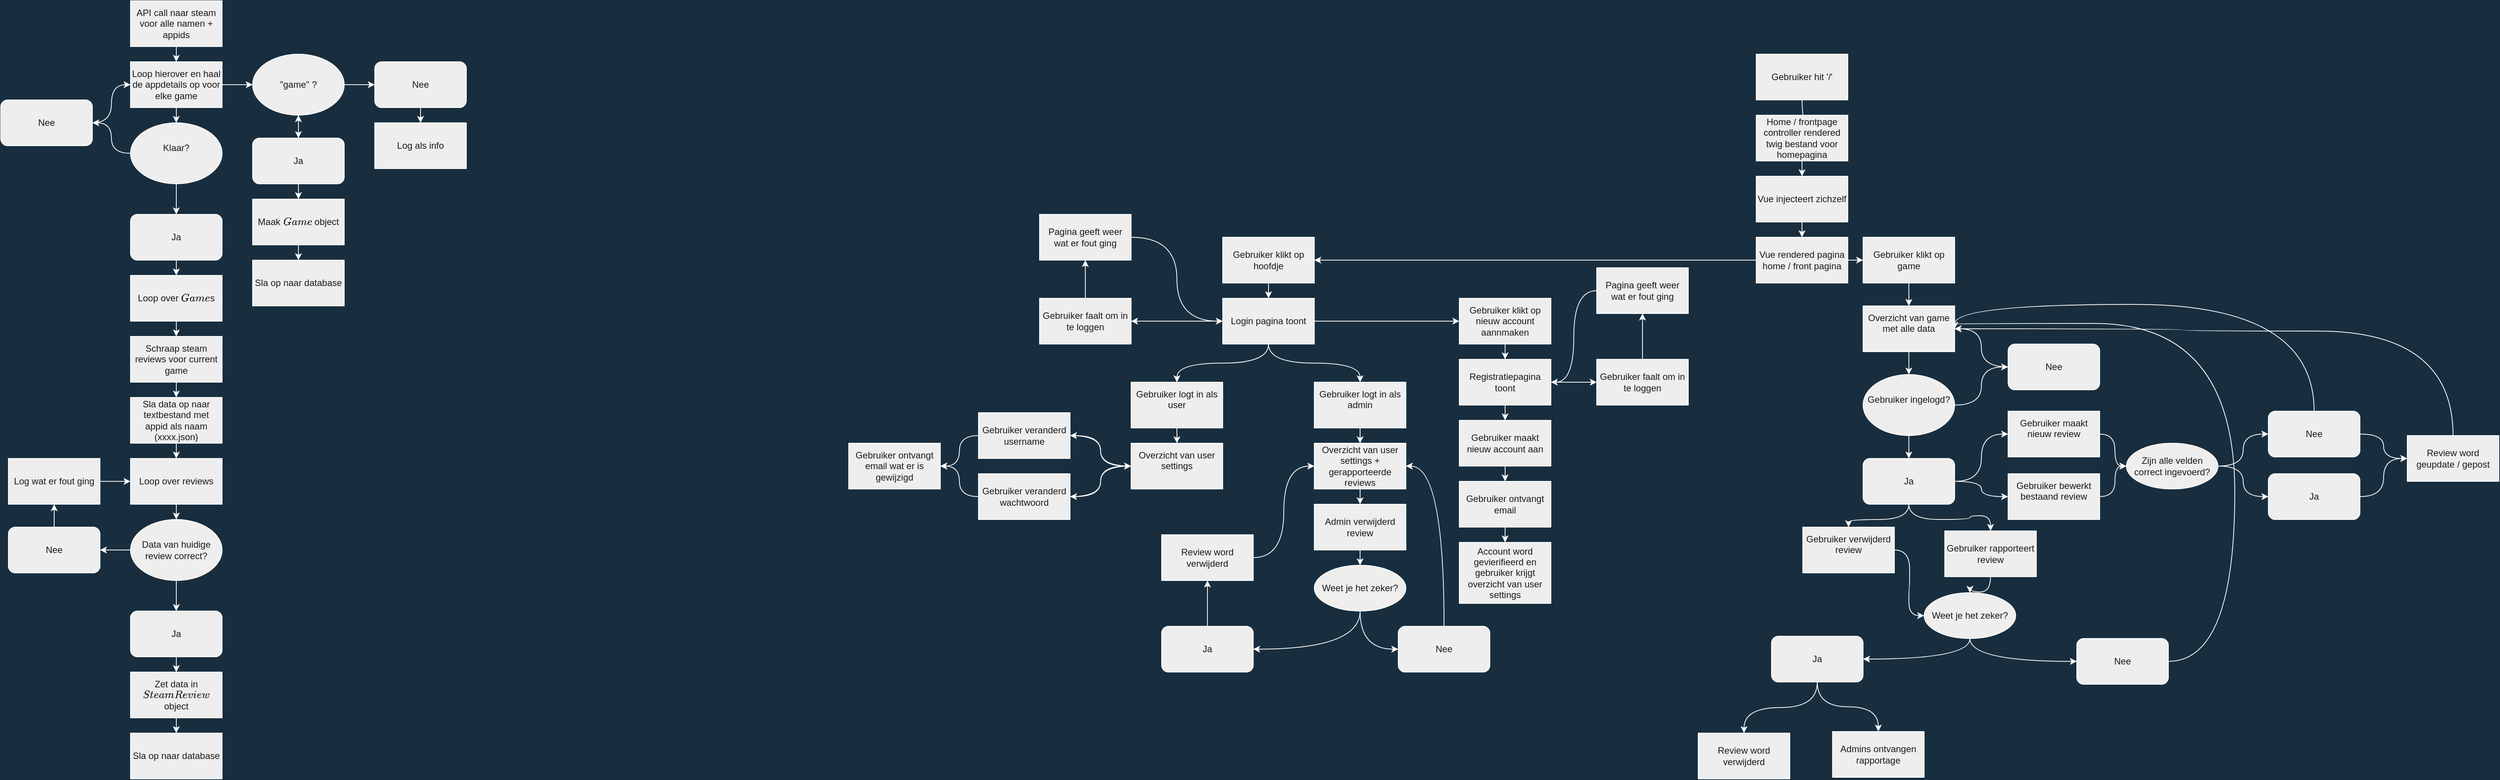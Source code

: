 <mxfile version="20.3.3" type="device"><diagram id="C5RBs43oDa-KdzZeNtuy" name="Page-1"><mxGraphModel dx="1422" dy="792" grid="0" gridSize="10" guides="1" tooltips="1" connect="1" arrows="1" fold="1" page="1" pageScale="1" pageWidth="4681" pageHeight="3300" background="#182E3E" math="0" shadow="0"><root><mxCell id="WIyWlLk6GJQsqaUBKTNV-0"/><mxCell id="WIyWlLk6GJQsqaUBKTNV-1" parent="WIyWlLk6GJQsqaUBKTNV-0"/><mxCell id="2eg6eERZm21hRDoab48E-3" style="edgeStyle=orthogonalEdgeStyle;rounded=0;orthogonalLoop=1;jettySize=auto;html=1;entryX=0.5;entryY=0;entryDx=0;entryDy=0;strokeColor=#FFFFFF;fontColor=#FFFFFF;labelBackgroundColor=#182E3E;curved=1;" parent="WIyWlLk6GJQsqaUBKTNV-1" source="2eg6eERZm21hRDoab48E-1" target="2eg6eERZm21hRDoab48E-2" edge="1"><mxGeometry relative="1" as="geometry"/></mxCell><mxCell id="2eg6eERZm21hRDoab48E-1" value="API call naar steam voor alle namen + appids" style="rounded=0;whiteSpace=wrap;html=1;strokeColor=#FFFFFF;fontColor=#1A1A1A;fillColor=#EEEEEE;" parent="WIyWlLk6GJQsqaUBKTNV-1" vertex="1"><mxGeometry x="400" y="40" width="120" height="60" as="geometry"/></mxCell><mxCell id="2eg6eERZm21hRDoab48E-9" style="edgeStyle=orthogonalEdgeStyle;rounded=0;orthogonalLoop=1;jettySize=auto;html=1;strokeColor=#FFFFFF;fontColor=#FFFFFF;labelBackgroundColor=#182E3E;curved=1;" parent="WIyWlLk6GJQsqaUBKTNV-1" source="2eg6eERZm21hRDoab48E-2" target="2eg6eERZm21hRDoab48E-4" edge="1"><mxGeometry relative="1" as="geometry"/></mxCell><mxCell id="2eg6eERZm21hRDoab48E-24" style="edgeStyle=orthogonalEdgeStyle;rounded=0;orthogonalLoop=1;jettySize=auto;html=1;strokeColor=#FFFFFF;fontColor=#FFFFFF;labelBackgroundColor=#182E3E;curved=1;" parent="WIyWlLk6GJQsqaUBKTNV-1" source="2eg6eERZm21hRDoab48E-2" target="2eg6eERZm21hRDoab48E-19" edge="1"><mxGeometry relative="1" as="geometry"/></mxCell><mxCell id="2eg6eERZm21hRDoab48E-2" value="Loop hierover en haal de appdetails op voor elke game" style="rounded=0;whiteSpace=wrap;html=1;strokeColor=#FFFFFF;fontColor=#1A1A1A;fillColor=#EEEEEE;" parent="WIyWlLk6GJQsqaUBKTNV-1" vertex="1"><mxGeometry x="400" y="120" width="120" height="60" as="geometry"/></mxCell><mxCell id="2eg6eERZm21hRDoab48E-7" style="edgeStyle=orthogonalEdgeStyle;rounded=0;orthogonalLoop=1;jettySize=auto;html=1;entryX=0;entryY=0.5;entryDx=0;entryDy=0;strokeColor=#FFFFFF;fontColor=#FFFFFF;labelBackgroundColor=#182E3E;curved=1;" parent="WIyWlLk6GJQsqaUBKTNV-1" source="2eg6eERZm21hRDoab48E-4" target="2eg6eERZm21hRDoab48E-6" edge="1"><mxGeometry relative="1" as="geometry"/></mxCell><mxCell id="2eg6eERZm21hRDoab48E-18" style="edgeStyle=orthogonalEdgeStyle;rounded=0;orthogonalLoop=1;jettySize=auto;html=1;strokeColor=#FFFFFF;fontColor=#FFFFFF;labelBackgroundColor=#182E3E;curved=1;" parent="WIyWlLk6GJQsqaUBKTNV-1" source="2eg6eERZm21hRDoab48E-4" target="2eg6eERZm21hRDoab48E-5" edge="1"><mxGeometry relative="1" as="geometry"/></mxCell><mxCell id="2eg6eERZm21hRDoab48E-4" value="&quot;game&quot; ?" style="ellipse;whiteSpace=wrap;html=1;strokeColor=#FFFFFF;fontColor=#1A1A1A;fillColor=#EEEEEE;" parent="WIyWlLk6GJQsqaUBKTNV-1" vertex="1"><mxGeometry x="560" y="110" width="120" height="80" as="geometry"/></mxCell><mxCell id="2eg6eERZm21hRDoab48E-15" style="edgeStyle=orthogonalEdgeStyle;rounded=0;orthogonalLoop=1;jettySize=auto;html=1;strokeColor=#FFFFFF;fontColor=#FFFFFF;labelBackgroundColor=#182E3E;curved=1;" parent="WIyWlLk6GJQsqaUBKTNV-1" source="2eg6eERZm21hRDoab48E-5" target="2eg6eERZm21hRDoab48E-13" edge="1"><mxGeometry relative="1" as="geometry"/></mxCell><mxCell id="2eg6eERZm21hRDoab48E-17" value="" style="edgeStyle=orthogonalEdgeStyle;rounded=0;orthogonalLoop=1;jettySize=auto;html=1;strokeColor=#FFFFFF;fontColor=#FFFFFF;labelBackgroundColor=#182E3E;curved=1;" parent="WIyWlLk6GJQsqaUBKTNV-1" source="2eg6eERZm21hRDoab48E-5" target="2eg6eERZm21hRDoab48E-4" edge="1"><mxGeometry relative="1" as="geometry"/></mxCell><mxCell id="2eg6eERZm21hRDoab48E-5" value="Ja" style="rounded=1;whiteSpace=wrap;html=1;strokeColor=#FFFFFF;fontColor=#1A1A1A;fillColor=#EEEEEE;" parent="WIyWlLk6GJQsqaUBKTNV-1" vertex="1"><mxGeometry x="560" y="220" width="120" height="60" as="geometry"/></mxCell><mxCell id="2eg6eERZm21hRDoab48E-66" style="edgeStyle=orthogonalEdgeStyle;rounded=0;orthogonalLoop=1;jettySize=auto;html=1;strokeColor=#FFFFFF;fontColor=#FFFFFF;labelBackgroundColor=#182E3E;curved=1;" parent="WIyWlLk6GJQsqaUBKTNV-1" source="2eg6eERZm21hRDoab48E-6" target="2eg6eERZm21hRDoab48E-65" edge="1"><mxGeometry relative="1" as="geometry"/></mxCell><mxCell id="2eg6eERZm21hRDoab48E-6" value="Nee" style="rounded=1;whiteSpace=wrap;html=1;strokeColor=#FFFFFF;fontColor=#1A1A1A;fillColor=#EEEEEE;" parent="WIyWlLk6GJQsqaUBKTNV-1" vertex="1"><mxGeometry x="720" y="120" width="120" height="60" as="geometry"/></mxCell><mxCell id="2eg6eERZm21hRDoab48E-16" style="edgeStyle=orthogonalEdgeStyle;rounded=0;orthogonalLoop=1;jettySize=auto;html=1;entryX=0.5;entryY=0;entryDx=0;entryDy=0;strokeColor=#FFFFFF;fontColor=#FFFFFF;labelBackgroundColor=#182E3E;curved=1;" parent="WIyWlLk6GJQsqaUBKTNV-1" source="2eg6eERZm21hRDoab48E-13" target="2eg6eERZm21hRDoab48E-14" edge="1"><mxGeometry relative="1" as="geometry"/></mxCell><mxCell id="2eg6eERZm21hRDoab48E-13" value="Maak `Game` object" style="whiteSpace=wrap;html=1;strokeColor=#FFFFFF;fontColor=#1A1A1A;fillColor=#EEEEEE;" parent="WIyWlLk6GJQsqaUBKTNV-1" vertex="1"><mxGeometry x="560" y="300" width="120" height="60" as="geometry"/></mxCell><mxCell id="2eg6eERZm21hRDoab48E-14" value="Sla op naar database" style="whiteSpace=wrap;html=1;strokeColor=#FFFFFF;fontColor=#1A1A1A;fillColor=#EEEEEE;" parent="WIyWlLk6GJQsqaUBKTNV-1" vertex="1"><mxGeometry x="560" y="380" width="120" height="60" as="geometry"/></mxCell><mxCell id="2eg6eERZm21hRDoab48E-22" style="edgeStyle=orthogonalEdgeStyle;rounded=0;orthogonalLoop=1;jettySize=auto;html=1;strokeColor=#FFFFFF;fontColor=#FFFFFF;labelBackgroundColor=#182E3E;curved=1;" parent="WIyWlLk6GJQsqaUBKTNV-1" source="2eg6eERZm21hRDoab48E-19" target="2eg6eERZm21hRDoab48E-21" edge="1"><mxGeometry relative="1" as="geometry"/></mxCell><mxCell id="2eg6eERZm21hRDoab48E-27" style="edgeStyle=orthogonalEdgeStyle;rounded=0;orthogonalLoop=1;jettySize=auto;html=1;strokeColor=#FFFFFF;fontColor=#FFFFFF;labelBackgroundColor=#182E3E;curved=1;" parent="WIyWlLk6GJQsqaUBKTNV-1" source="2eg6eERZm21hRDoab48E-19" target="2eg6eERZm21hRDoab48E-20" edge="1"><mxGeometry relative="1" as="geometry"/></mxCell><mxCell id="2eg6eERZm21hRDoab48E-19" value="&lt;div&gt;Klaar?&lt;/div&gt;&lt;div&gt;&lt;br&gt;&lt;/div&gt;" style="ellipse;whiteSpace=wrap;html=1;strokeColor=#FFFFFF;fontColor=#1A1A1A;fillColor=#EEEEEE;" parent="WIyWlLk6GJQsqaUBKTNV-1" vertex="1"><mxGeometry x="400" y="200" width="120" height="80" as="geometry"/></mxCell><mxCell id="2eg6eERZm21hRDoab48E-30" style="edgeStyle=orthogonalEdgeStyle;rounded=0;orthogonalLoop=1;jettySize=auto;html=1;strokeColor=#FFFFFF;fontColor=#FFFFFF;labelBackgroundColor=#182E3E;curved=1;" parent="WIyWlLk6GJQsqaUBKTNV-1" source="2eg6eERZm21hRDoab48E-20" target="2eg6eERZm21hRDoab48E-29" edge="1"><mxGeometry relative="1" as="geometry"/></mxCell><mxCell id="2eg6eERZm21hRDoab48E-20" value="Ja" style="rounded=1;whiteSpace=wrap;html=1;strokeColor=#FFFFFF;fontColor=#1A1A1A;fillColor=#EEEEEE;" parent="WIyWlLk6GJQsqaUBKTNV-1" vertex="1"><mxGeometry x="400" y="320" width="120" height="60" as="geometry"/></mxCell><mxCell id="2eg6eERZm21hRDoab48E-64" style="edgeStyle=orthogonalEdgeStyle;rounded=0;orthogonalLoop=1;jettySize=auto;html=1;entryX=0;entryY=0.5;entryDx=0;entryDy=0;strokeColor=#FFFFFF;fontColor=#FFFFFF;labelBackgroundColor=#182E3E;curved=1;" parent="WIyWlLk6GJQsqaUBKTNV-1" source="2eg6eERZm21hRDoab48E-21" target="2eg6eERZm21hRDoab48E-2" edge="1"><mxGeometry relative="1" as="geometry"/></mxCell><mxCell id="2eg6eERZm21hRDoab48E-21" value="Nee" style="rounded=1;whiteSpace=wrap;html=1;strokeColor=#FFFFFF;fontColor=#1A1A1A;fillColor=#EEEEEE;" parent="WIyWlLk6GJQsqaUBKTNV-1" vertex="1"><mxGeometry x="230" y="170" width="120" height="60" as="geometry"/></mxCell><mxCell id="2eg6eERZm21hRDoab48E-32" style="edgeStyle=orthogonalEdgeStyle;rounded=0;orthogonalLoop=1;jettySize=auto;html=1;strokeColor=#FFFFFF;fontColor=#FFFFFF;labelBackgroundColor=#182E3E;curved=1;" parent="WIyWlLk6GJQsqaUBKTNV-1" source="2eg6eERZm21hRDoab48E-29" target="2eg6eERZm21hRDoab48E-31" edge="1"><mxGeometry relative="1" as="geometry"/></mxCell><mxCell id="2eg6eERZm21hRDoab48E-29" value="Loop over `Game`s" style="whiteSpace=wrap;html=1;strokeColor=#FFFFFF;fontColor=#1A1A1A;fillColor=#EEEEEE;" parent="WIyWlLk6GJQsqaUBKTNV-1" vertex="1"><mxGeometry x="400" y="400" width="120" height="60" as="geometry"/></mxCell><mxCell id="2eg6eERZm21hRDoab48E-40" style="edgeStyle=orthogonalEdgeStyle;rounded=0;orthogonalLoop=1;jettySize=auto;html=1;strokeColor=#FFFFFF;fontColor=#FFFFFF;labelBackgroundColor=#182E3E;curved=1;" parent="WIyWlLk6GJQsqaUBKTNV-1" source="2eg6eERZm21hRDoab48E-31" edge="1"><mxGeometry relative="1" as="geometry"><mxPoint x="460" y="560" as="targetPoint"/></mxGeometry></mxCell><mxCell id="2eg6eERZm21hRDoab48E-31" value="Schraap steam reviews voor current game" style="rounded=0;whiteSpace=wrap;html=1;strokeColor=#FFFFFF;fontColor=#1A1A1A;fillColor=#EEEEEE;" parent="WIyWlLk6GJQsqaUBKTNV-1" vertex="1"><mxGeometry x="400" y="480" width="120" height="60" as="geometry"/></mxCell><mxCell id="2eg6eERZm21hRDoab48E-38" style="edgeStyle=orthogonalEdgeStyle;rounded=0;orthogonalLoop=1;jettySize=auto;html=1;strokeColor=#FFFFFF;fontColor=#FFFFFF;labelBackgroundColor=#182E3E;curved=1;" parent="WIyWlLk6GJQsqaUBKTNV-1" edge="1"><mxGeometry relative="1" as="geometry"><mxPoint x="460" y="640" as="sourcePoint"/></mxGeometry></mxCell><mxCell id="2eg6eERZm21hRDoab48E-41" style="edgeStyle=orthogonalEdgeStyle;rounded=0;orthogonalLoop=1;jettySize=auto;html=1;strokeColor=#FFFFFF;fontColor=#FFFFFF;labelBackgroundColor=#182E3E;curved=1;" parent="WIyWlLk6GJQsqaUBKTNV-1" edge="1"><mxGeometry relative="1" as="geometry"><mxPoint x="360" y="600" as="targetPoint"/></mxGeometry></mxCell><mxCell id="2eg6eERZm21hRDoab48E-46" style="edgeStyle=orthogonalEdgeStyle;rounded=0;orthogonalLoop=1;jettySize=auto;html=1;strokeColor=#FFFFFF;fontColor=#FFFFFF;labelBackgroundColor=#182E3E;curved=1;" parent="WIyWlLk6GJQsqaUBKTNV-1" source="2eg6eERZm21hRDoab48E-44" target="2eg6eERZm21hRDoab48E-45" edge="1"><mxGeometry relative="1" as="geometry"/></mxCell><mxCell id="2eg6eERZm21hRDoab48E-44" value="Sla data op naar textbestand met appid als naam (xxxx.json)" style="rounded=0;whiteSpace=wrap;html=1;strokeColor=#FFFFFF;fontColor=#1A1A1A;fillColor=#EEEEEE;" parent="WIyWlLk6GJQsqaUBKTNV-1" vertex="1"><mxGeometry x="400" y="560" width="120" height="60" as="geometry"/></mxCell><mxCell id="2eg6eERZm21hRDoab48E-49" style="edgeStyle=orthogonalEdgeStyle;rounded=0;orthogonalLoop=1;jettySize=auto;html=1;strokeColor=#FFFFFF;fontColor=#FFFFFF;labelBackgroundColor=#182E3E;curved=1;" parent="WIyWlLk6GJQsqaUBKTNV-1" source="2eg6eERZm21hRDoab48E-45" target="2eg6eERZm21hRDoab48E-48" edge="1"><mxGeometry relative="1" as="geometry"/></mxCell><mxCell id="2eg6eERZm21hRDoab48E-45" value="Loop over reviews" style="rounded=0;whiteSpace=wrap;html=1;strokeColor=#FFFFFF;fontColor=#1A1A1A;fillColor=#EEEEEE;" parent="WIyWlLk6GJQsqaUBKTNV-1" vertex="1"><mxGeometry x="400" y="640" width="120" height="60" as="geometry"/></mxCell><mxCell id="2eg6eERZm21hRDoab48E-52" style="edgeStyle=orthogonalEdgeStyle;rounded=0;orthogonalLoop=1;jettySize=auto;html=1;entryX=1;entryY=0.5;entryDx=0;entryDy=0;strokeColor=#FFFFFF;fontColor=#FFFFFF;labelBackgroundColor=#182E3E;curved=1;" parent="WIyWlLk6GJQsqaUBKTNV-1" source="2eg6eERZm21hRDoab48E-48" target="2eg6eERZm21hRDoab48E-50" edge="1"><mxGeometry relative="1" as="geometry"/></mxCell><mxCell id="2eg6eERZm21hRDoab48E-57" style="edgeStyle=orthogonalEdgeStyle;rounded=0;orthogonalLoop=1;jettySize=auto;html=1;entryX=0.5;entryY=0;entryDx=0;entryDy=0;strokeColor=#FFFFFF;fontColor=#FFFFFF;labelBackgroundColor=#182E3E;curved=1;" parent="WIyWlLk6GJQsqaUBKTNV-1" source="2eg6eERZm21hRDoab48E-48" target="2eg6eERZm21hRDoab48E-55" edge="1"><mxGeometry relative="1" as="geometry"/></mxCell><mxCell id="2eg6eERZm21hRDoab48E-48" value="Data van huidige review correct?" style="ellipse;whiteSpace=wrap;html=1;strokeColor=#FFFFFF;fontColor=#1A1A1A;fillColor=#EEEEEE;" parent="WIyWlLk6GJQsqaUBKTNV-1" vertex="1"><mxGeometry x="400" y="720" width="120" height="80" as="geometry"/></mxCell><mxCell id="2eg6eERZm21hRDoab48E-53" style="edgeStyle=orthogonalEdgeStyle;rounded=0;orthogonalLoop=1;jettySize=auto;html=1;strokeColor=#FFFFFF;fontColor=#FFFFFF;labelBackgroundColor=#182E3E;curved=1;" parent="WIyWlLk6GJQsqaUBKTNV-1" source="2eg6eERZm21hRDoab48E-50" target="2eg6eERZm21hRDoab48E-51" edge="1"><mxGeometry relative="1" as="geometry"/></mxCell><mxCell id="2eg6eERZm21hRDoab48E-50" value="Nee" style="rounded=1;whiteSpace=wrap;html=1;strokeColor=#FFFFFF;fontColor=#1A1A1A;fillColor=#EEEEEE;" parent="WIyWlLk6GJQsqaUBKTNV-1" vertex="1"><mxGeometry x="240" y="730" width="120" height="60" as="geometry"/></mxCell><mxCell id="2eg6eERZm21hRDoab48E-54" style="edgeStyle=orthogonalEdgeStyle;rounded=0;orthogonalLoop=1;jettySize=auto;html=1;entryX=0;entryY=0.5;entryDx=0;entryDy=0;strokeColor=#FFFFFF;fontColor=#FFFFFF;labelBackgroundColor=#182E3E;curved=1;" parent="WIyWlLk6GJQsqaUBKTNV-1" source="2eg6eERZm21hRDoab48E-51" target="2eg6eERZm21hRDoab48E-45" edge="1"><mxGeometry relative="1" as="geometry"/></mxCell><mxCell id="2eg6eERZm21hRDoab48E-51" value="Log wat er fout ging" style="rounded=0;whiteSpace=wrap;html=1;strokeColor=#FFFFFF;fontColor=#1A1A1A;fillColor=#EEEEEE;" parent="WIyWlLk6GJQsqaUBKTNV-1" vertex="1"><mxGeometry x="240" y="640" width="120" height="60" as="geometry"/></mxCell><mxCell id="2eg6eERZm21hRDoab48E-58" style="edgeStyle=orthogonalEdgeStyle;rounded=0;orthogonalLoop=1;jettySize=auto;html=1;strokeColor=#FFFFFF;fontColor=#FFFFFF;labelBackgroundColor=#182E3E;curved=1;" parent="WIyWlLk6GJQsqaUBKTNV-1" source="2eg6eERZm21hRDoab48E-55" target="2eg6eERZm21hRDoab48E-56" edge="1"><mxGeometry relative="1" as="geometry"/></mxCell><mxCell id="2eg6eERZm21hRDoab48E-55" value="Ja" style="rounded=1;whiteSpace=wrap;html=1;strokeColor=#FFFFFF;fontColor=#1A1A1A;fillColor=#EEEEEE;" parent="WIyWlLk6GJQsqaUBKTNV-1" vertex="1"><mxGeometry x="400" y="840" width="120" height="60" as="geometry"/></mxCell><mxCell id="2eg6eERZm21hRDoab48E-60" style="edgeStyle=orthogonalEdgeStyle;rounded=0;orthogonalLoop=1;jettySize=auto;html=1;strokeColor=#FFFFFF;fontColor=#FFFFFF;labelBackgroundColor=#182E3E;curved=1;" parent="WIyWlLk6GJQsqaUBKTNV-1" source="2eg6eERZm21hRDoab48E-56" target="2eg6eERZm21hRDoab48E-59" edge="1"><mxGeometry relative="1" as="geometry"/></mxCell><mxCell id="2eg6eERZm21hRDoab48E-56" value="Zet data in `SteamReview` object" style="rounded=0;whiteSpace=wrap;html=1;strokeColor=#FFFFFF;fontColor=#1A1A1A;fillColor=#EEEEEE;" parent="WIyWlLk6GJQsqaUBKTNV-1" vertex="1"><mxGeometry x="400" y="920" width="120" height="60" as="geometry"/></mxCell><mxCell id="2eg6eERZm21hRDoab48E-59" value="Sla op naar database" style="whiteSpace=wrap;html=1;strokeColor=#FFFFFF;fontColor=#1A1A1A;fillColor=#EEEEEE;" parent="WIyWlLk6GJQsqaUBKTNV-1" vertex="1"><mxGeometry x="400" y="1000" width="120" height="60" as="geometry"/></mxCell><mxCell id="2eg6eERZm21hRDoab48E-65" value="Log als info" style="whiteSpace=wrap;html=1;strokeColor=#FFFFFF;fontColor=#1A1A1A;fillColor=#EEEEEE;" parent="WIyWlLk6GJQsqaUBKTNV-1" vertex="1"><mxGeometry x="720" y="200" width="120" height="60" as="geometry"/></mxCell><mxCell id="2eg6eERZm21hRDoab48E-72" style="edgeStyle=orthogonalEdgeStyle;rounded=0;orthogonalLoop=1;jettySize=auto;html=1;strokeColor=#FFFFFF;fontColor=#FFFFFF;labelBackgroundColor=#182E3E;curved=1;" parent="WIyWlLk6GJQsqaUBKTNV-1" target="2eg6eERZm21hRDoab48E-68" edge="1"><mxGeometry relative="1" as="geometry"><mxPoint x="2590" y="170" as="sourcePoint"/></mxGeometry></mxCell><mxCell id="2eg6eERZm21hRDoab48E-67" value="Gebruiker hit '/'" style="rounded=0;whiteSpace=wrap;html=1;strokeColor=#FFFFFF;fontColor=#1A1A1A;fillColor=#EEEEEE;" parent="WIyWlLk6GJQsqaUBKTNV-1" vertex="1"><mxGeometry x="2530" y="110" width="120" height="60" as="geometry"/></mxCell><mxCell id="2eg6eERZm21hRDoab48E-73" style="edgeStyle=orthogonalEdgeStyle;rounded=0;orthogonalLoop=1;jettySize=auto;html=1;strokeColor=#FFFFFF;fontColor=#FFFFFF;labelBackgroundColor=#182E3E;curved=1;" parent="WIyWlLk6GJQsqaUBKTNV-1" source="2eg6eERZm21hRDoab48E-68" target="2eg6eERZm21hRDoab48E-70" edge="1"><mxGeometry relative="1" as="geometry"/></mxCell><mxCell id="2eg6eERZm21hRDoab48E-68" value="Home / frontpage controller rendered twig bestand voor homepagina" style="rounded=0;whiteSpace=wrap;html=1;strokeColor=#FFFFFF;fontColor=#1A1A1A;fillColor=#EEEEEE;" parent="WIyWlLk6GJQsqaUBKTNV-1" vertex="1"><mxGeometry x="2530" y="190" width="120" height="60" as="geometry"/></mxCell><mxCell id="2eg6eERZm21hRDoab48E-74" style="edgeStyle=orthogonalEdgeStyle;rounded=0;orthogonalLoop=1;jettySize=auto;html=1;strokeColor=#FFFFFF;fontColor=#FFFFFF;labelBackgroundColor=#182E3E;curved=1;" parent="WIyWlLk6GJQsqaUBKTNV-1" source="2eg6eERZm21hRDoab48E-70" target="2eg6eERZm21hRDoab48E-71" edge="1"><mxGeometry relative="1" as="geometry"/></mxCell><mxCell id="2eg6eERZm21hRDoab48E-70" value="Vue injecteert zichzelf" style="rounded=0;whiteSpace=wrap;html=1;strokeColor=#FFFFFF;fontColor=#1A1A1A;fillColor=#EEEEEE;" parent="WIyWlLk6GJQsqaUBKTNV-1" vertex="1"><mxGeometry x="2530" y="270" width="120" height="60" as="geometry"/></mxCell><mxCell id="2eg6eERZm21hRDoab48E-77" style="edgeStyle=orthogonalEdgeStyle;rounded=0;orthogonalLoop=1;jettySize=auto;html=1;entryX=1;entryY=0.5;entryDx=0;entryDy=0;strokeColor=#FFFFFF;fontColor=#FFFFFF;labelBackgroundColor=#182E3E;curved=1;" parent="WIyWlLk6GJQsqaUBKTNV-1" source="2eg6eERZm21hRDoab48E-71" target="2eg6eERZm21hRDoab48E-76" edge="1"><mxGeometry relative="1" as="geometry"/></mxCell><mxCell id="2eg6eERZm21hRDoab48E-78" style="edgeStyle=orthogonalEdgeStyle;rounded=0;orthogonalLoop=1;jettySize=auto;html=1;strokeColor=#FFFFFF;fontColor=#FFFFFF;labelBackgroundColor=#182E3E;curved=1;" parent="WIyWlLk6GJQsqaUBKTNV-1" source="2eg6eERZm21hRDoab48E-71" target="2eg6eERZm21hRDoab48E-75" edge="1"><mxGeometry relative="1" as="geometry"/></mxCell><mxCell id="2eg6eERZm21hRDoab48E-71" value="Vue rendered pagina home / front pagina" style="whiteSpace=wrap;html=1;strokeColor=#FFFFFF;fontColor=#1A1A1A;fillColor=#EEEEEE;" parent="WIyWlLk6GJQsqaUBKTNV-1" vertex="1"><mxGeometry x="2530" y="350" width="120" height="60" as="geometry"/></mxCell><mxCell id="2eg6eERZm21hRDoab48E-88" style="edgeStyle=orthogonalEdgeStyle;rounded=0;orthogonalLoop=1;jettySize=auto;html=1;strokeColor=#FFFFFF;fontColor=#FFFFFF;labelBackgroundColor=#182E3E;curved=1;" parent="WIyWlLk6GJQsqaUBKTNV-1" source="2eg6eERZm21hRDoab48E-75" target="2eg6eERZm21hRDoab48E-87" edge="1"><mxGeometry relative="1" as="geometry"/></mxCell><mxCell id="2eg6eERZm21hRDoab48E-75" value="Gebruiker klikt op game" style="rounded=0;whiteSpace=wrap;html=1;strokeColor=#FFFFFF;fontColor=#1A1A1A;fillColor=#EEEEEE;" parent="WIyWlLk6GJQsqaUBKTNV-1" vertex="1"><mxGeometry x="2670" y="350" width="120" height="60" as="geometry"/></mxCell><mxCell id="2eg6eERZm21hRDoab48E-153" style="edgeStyle=orthogonalEdgeStyle;rounded=0;orthogonalLoop=1;jettySize=auto;html=1;strokeColor=#FFFFFF;fontColor=#FFFFFF;labelBackgroundColor=#182E3E;curved=1;" parent="WIyWlLk6GJQsqaUBKTNV-1" source="2eg6eERZm21hRDoab48E-76" target="2eg6eERZm21hRDoab48E-152" edge="1"><mxGeometry relative="1" as="geometry"/></mxCell><mxCell id="2eg6eERZm21hRDoab48E-76" value="Gebruiker klikt op hoofdje " style="whiteSpace=wrap;html=1;strokeColor=#FFFFFF;fontColor=#1A1A1A;fillColor=#EEEEEE;" parent="WIyWlLk6GJQsqaUBKTNV-1" vertex="1"><mxGeometry x="1831" y="350" width="120" height="60" as="geometry"/></mxCell><mxCell id="2eg6eERZm21hRDoab48E-86" style="edgeStyle=orthogonalEdgeStyle;rounded=0;orthogonalLoop=1;jettySize=auto;html=1;strokeColor=#FFFFFF;fontColor=#FFFFFF;labelBackgroundColor=#182E3E;curved=1;" parent="WIyWlLk6GJQsqaUBKTNV-1" source="2eg6eERZm21hRDoab48E-79" target="2eg6eERZm21hRDoab48E-84" edge="1"><mxGeometry relative="1" as="geometry"/></mxCell><mxCell id="2eg6eERZm21hRDoab48E-79" value="&lt;div&gt;Gebruiker logt in als admin&lt;/div&gt;&lt;div&gt;&lt;br&gt;&lt;/div&gt;" style="whiteSpace=wrap;html=1;strokeColor=#FFFFFF;fontColor=#1A1A1A;fillColor=#EEEEEE;" parent="WIyWlLk6GJQsqaUBKTNV-1" vertex="1"><mxGeometry x="1951" y="540" width="120" height="60" as="geometry"/></mxCell><mxCell id="2eg6eERZm21hRDoab48E-85" style="edgeStyle=orthogonalEdgeStyle;rounded=0;orthogonalLoop=1;jettySize=auto;html=1;strokeColor=#FFFFFF;fontColor=#FFFFFF;labelBackgroundColor=#182E3E;curved=1;" parent="WIyWlLk6GJQsqaUBKTNV-1" source="2eg6eERZm21hRDoab48E-80" target="2eg6eERZm21hRDoab48E-83" edge="1"><mxGeometry relative="1" as="geometry"/></mxCell><mxCell id="2eg6eERZm21hRDoab48E-80" value="&lt;div&gt;Gebruiker logt in als user&lt;/div&gt;&lt;div&gt;&lt;br&gt;&lt;/div&gt;" style="whiteSpace=wrap;html=1;strokeColor=#FFFFFF;fontColor=#1A1A1A;fillColor=#EEEEEE;" parent="WIyWlLk6GJQsqaUBKTNV-1" vertex="1"><mxGeometry x="1711" y="540" width="120" height="60" as="geometry"/></mxCell><mxCell id="2eg6eERZm21hRDoab48E-164" style="edgeStyle=orthogonalEdgeStyle;rounded=0;orthogonalLoop=1;jettySize=auto;html=1;entryX=1;entryY=0.5;entryDx=0;entryDy=0;strokeColor=#FFFFFF;fontColor=#FFFFFF;labelBackgroundColor=#182E3E;curved=1;" parent="WIyWlLk6GJQsqaUBKTNV-1" source="2eg6eERZm21hRDoab48E-83" target="2eg6eERZm21hRDoab48E-162" edge="1"><mxGeometry relative="1" as="geometry"/></mxCell><mxCell id="2eg6eERZm21hRDoab48E-165" style="edgeStyle=orthogonalEdgeStyle;rounded=0;orthogonalLoop=1;jettySize=auto;html=1;entryX=1;entryY=0.5;entryDx=0;entryDy=0;strokeColor=#FFFFFF;fontColor=#FFFFFF;labelBackgroundColor=#182E3E;curved=1;" parent="WIyWlLk6GJQsqaUBKTNV-1" source="2eg6eERZm21hRDoab48E-83" target="2eg6eERZm21hRDoab48E-163" edge="1"><mxGeometry relative="1" as="geometry"/></mxCell><mxCell id="2eg6eERZm21hRDoab48E-83" value="&lt;div&gt;Overzicht van user settings&lt;/div&gt;&lt;div&gt;&lt;br&gt;&lt;/div&gt;" style="rounded=0;whiteSpace=wrap;html=1;strokeColor=#FFFFFF;fontColor=#1A1A1A;fillColor=#EEEEEE;" parent="WIyWlLk6GJQsqaUBKTNV-1" vertex="1"><mxGeometry x="1711" y="620" width="120" height="60" as="geometry"/></mxCell><mxCell id="2eg6eERZm21hRDoab48E-135" style="edgeStyle=orthogonalEdgeStyle;rounded=0;orthogonalLoop=1;jettySize=auto;html=1;strokeColor=#FFFFFF;fontColor=#FFFFFF;labelBackgroundColor=#182E3E;curved=1;" parent="WIyWlLk6GJQsqaUBKTNV-1" source="2eg6eERZm21hRDoab48E-84" target="2eg6eERZm21hRDoab48E-134" edge="1"><mxGeometry relative="1" as="geometry"/></mxCell><mxCell id="2eg6eERZm21hRDoab48E-84" value="Overzicht van user settings + gerapporteerde reviews" style="whiteSpace=wrap;html=1;strokeColor=#FFFFFF;fontColor=#1A1A1A;fillColor=#EEEEEE;" parent="WIyWlLk6GJQsqaUBKTNV-1" vertex="1"><mxGeometry x="1951" y="620" width="120" height="60" as="geometry"/></mxCell><mxCell id="2eg6eERZm21hRDoab48E-92" style="edgeStyle=orthogonalEdgeStyle;rounded=0;orthogonalLoop=1;jettySize=auto;html=1;entryX=0.5;entryY=0;entryDx=0;entryDy=0;strokeColor=#FFFFFF;fontColor=#FFFFFF;labelBackgroundColor=#182E3E;curved=1;" parent="WIyWlLk6GJQsqaUBKTNV-1" source="2eg6eERZm21hRDoab48E-87" target="2eg6eERZm21hRDoab48E-91" edge="1"><mxGeometry relative="1" as="geometry"/></mxCell><mxCell id="2eg6eERZm21hRDoab48E-87" value="&lt;div&gt;Overzicht van game met alle data&lt;/div&gt;&lt;div&gt;&lt;br&gt;&lt;/div&gt;" style="whiteSpace=wrap;html=1;strokeColor=#FFFFFF;fontColor=#1A1A1A;fillColor=#EEEEEE;" parent="WIyWlLk6GJQsqaUBKTNV-1" vertex="1"><mxGeometry x="2670" y="440" width="120" height="60" as="geometry"/></mxCell><mxCell id="2eg6eERZm21hRDoab48E-96" style="edgeStyle=orthogonalEdgeStyle;rounded=0;orthogonalLoop=1;jettySize=auto;html=1;entryX=0;entryY=0.5;entryDx=0;entryDy=0;strokeColor=#FFFFFF;fontColor=#FFFFFF;labelBackgroundColor=#182E3E;curved=1;" parent="WIyWlLk6GJQsqaUBKTNV-1" source="2eg6eERZm21hRDoab48E-91" target="2eg6eERZm21hRDoab48E-93" edge="1"><mxGeometry relative="1" as="geometry"/></mxCell><mxCell id="2eg6eERZm21hRDoab48E-99" style="edgeStyle=orthogonalEdgeStyle;rounded=0;orthogonalLoop=1;jettySize=auto;html=1;strokeColor=#FFFFFF;fontColor=#FFFFFF;labelBackgroundColor=#182E3E;curved=1;" parent="WIyWlLk6GJQsqaUBKTNV-1" source="2eg6eERZm21hRDoab48E-91" target="2eg6eERZm21hRDoab48E-98" edge="1"><mxGeometry relative="1" as="geometry"/></mxCell><mxCell id="2eg6eERZm21hRDoab48E-91" value="&lt;div&gt;Gebruiker ingelogd?&lt;/div&gt;&lt;div&gt;&lt;br&gt;&lt;/div&gt;" style="ellipse;whiteSpace=wrap;html=1;strokeColor=#FFFFFF;fontColor=#1A1A1A;fillColor=#EEEEEE;" parent="WIyWlLk6GJQsqaUBKTNV-1" vertex="1"><mxGeometry x="2670" y="530" width="120" height="80" as="geometry"/></mxCell><mxCell id="2eg6eERZm21hRDoab48E-97" style="edgeStyle=orthogonalEdgeStyle;rounded=0;orthogonalLoop=1;jettySize=auto;html=1;entryX=1;entryY=0.5;entryDx=0;entryDy=0;strokeColor=#FFFFFF;fontColor=#FFFFFF;labelBackgroundColor=#182E3E;curved=1;" parent="WIyWlLk6GJQsqaUBKTNV-1" source="2eg6eERZm21hRDoab48E-93" target="2eg6eERZm21hRDoab48E-87" edge="1"><mxGeometry relative="1" as="geometry"/></mxCell><mxCell id="2eg6eERZm21hRDoab48E-93" value="Nee" style="rounded=1;whiteSpace=wrap;html=1;strokeColor=#FFFFFF;fontColor=#1A1A1A;fillColor=#EEEEEE;" parent="WIyWlLk6GJQsqaUBKTNV-1" vertex="1"><mxGeometry x="2860" y="490" width="120" height="60" as="geometry"/></mxCell><mxCell id="7S3laN02QbdNhAC-82k8-1" style="edgeStyle=orthogonalEdgeStyle;rounded=0;orthogonalLoop=1;jettySize=auto;html=1;entryX=0.5;entryY=0;entryDx=0;entryDy=0;labelBackgroundColor=#182E3E;strokeColor=#FFFFFF;fontColor=#FFFFFF;curved=1;" edge="1" parent="WIyWlLk6GJQsqaUBKTNV-1" source="2eg6eERZm21hRDoab48E-98" target="2eg6eERZm21hRDoab48E-102"><mxGeometry relative="1" as="geometry"/></mxCell><mxCell id="7S3laN02QbdNhAC-82k8-2" style="edgeStyle=orthogonalEdgeStyle;rounded=0;orthogonalLoop=1;jettySize=auto;html=1;entryX=0.5;entryY=0;entryDx=0;entryDy=0;labelBackgroundColor=#182E3E;strokeColor=#FFFFFF;fontColor=#FFFFFF;curved=1;" edge="1" parent="WIyWlLk6GJQsqaUBKTNV-1" source="2eg6eERZm21hRDoab48E-98" target="2eg6eERZm21hRDoab48E-129"><mxGeometry relative="1" as="geometry"/></mxCell><mxCell id="7S3laN02QbdNhAC-82k8-6" style="edgeStyle=orthogonalEdgeStyle;curved=1;rounded=0;orthogonalLoop=1;jettySize=auto;html=1;entryX=0;entryY=0.5;entryDx=0;entryDy=0;strokeColor=#FFFFFF;fontColor=#FFFFFF;" edge="1" parent="WIyWlLk6GJQsqaUBKTNV-1" source="2eg6eERZm21hRDoab48E-98" target="2eg6eERZm21hRDoab48E-100"><mxGeometry relative="1" as="geometry"/></mxCell><mxCell id="7S3laN02QbdNhAC-82k8-7" style="edgeStyle=orthogonalEdgeStyle;curved=1;rounded=0;orthogonalLoop=1;jettySize=auto;html=1;entryX=0;entryY=0.5;entryDx=0;entryDy=0;strokeColor=#FFFFFF;fontColor=#FFFFFF;" edge="1" parent="WIyWlLk6GJQsqaUBKTNV-1" source="2eg6eERZm21hRDoab48E-98" target="2eg6eERZm21hRDoab48E-101"><mxGeometry relative="1" as="geometry"/></mxCell><mxCell id="2eg6eERZm21hRDoab48E-98" value="Ja" style="rounded=1;whiteSpace=wrap;html=1;strokeColor=#FFFFFF;fontColor=#1A1A1A;fillColor=#EEEEEE;" parent="WIyWlLk6GJQsqaUBKTNV-1" vertex="1"><mxGeometry x="2670" y="640" width="120" height="60" as="geometry"/></mxCell><mxCell id="7S3laN02QbdNhAC-82k8-13" style="edgeStyle=orthogonalEdgeStyle;curved=1;rounded=0;orthogonalLoop=1;jettySize=auto;html=1;entryX=0;entryY=0.5;entryDx=0;entryDy=0;strokeColor=#FFFFFF;fontColor=#FFFFFF;" edge="1" parent="WIyWlLk6GJQsqaUBKTNV-1" source="2eg6eERZm21hRDoab48E-100" target="7S3laN02QbdNhAC-82k8-9"><mxGeometry relative="1" as="geometry"/></mxCell><mxCell id="2eg6eERZm21hRDoab48E-100" value="&lt;div&gt;Gebruiker bewerkt bestaand review&lt;/div&gt;&lt;div&gt;&lt;br&gt;&lt;/div&gt;" style="whiteSpace=wrap;html=1;strokeColor=#FFFFFF;fontColor=#1A1A1A;fillColor=#EEEEEE;" parent="WIyWlLk6GJQsqaUBKTNV-1" vertex="1"><mxGeometry x="2860" y="660" width="120" height="60" as="geometry"/></mxCell><mxCell id="7S3laN02QbdNhAC-82k8-14" style="edgeStyle=orthogonalEdgeStyle;curved=1;rounded=0;orthogonalLoop=1;jettySize=auto;html=1;entryX=0;entryY=0.5;entryDx=0;entryDy=0;strokeColor=#FFFFFF;fontColor=#FFFFFF;" edge="1" parent="WIyWlLk6GJQsqaUBKTNV-1" source="2eg6eERZm21hRDoab48E-101" target="7S3laN02QbdNhAC-82k8-9"><mxGeometry relative="1" as="geometry"/></mxCell><mxCell id="2eg6eERZm21hRDoab48E-101" value="&lt;div&gt;Gebruiker maakt nieuw review&lt;/div&gt;&lt;div&gt;&lt;br&gt;&lt;/div&gt;" style="whiteSpace=wrap;html=1;strokeColor=#FFFFFF;fontColor=#1A1A1A;fillColor=#EEEEEE;" parent="WIyWlLk6GJQsqaUBKTNV-1" vertex="1"><mxGeometry x="2860" y="578" width="120" height="60" as="geometry"/></mxCell><mxCell id="7S3laN02QbdNhAC-82k8-3" style="edgeStyle=orthogonalEdgeStyle;rounded=0;orthogonalLoop=1;jettySize=auto;html=1;entryX=0;entryY=0.5;entryDx=0;entryDy=0;labelBackgroundColor=#182E3E;strokeColor=#FFFFFF;fontColor=#FFFFFF;curved=1;" edge="1" parent="WIyWlLk6GJQsqaUBKTNV-1" source="2eg6eERZm21hRDoab48E-102" target="Qp-3os36UMoNgkmNj_aM-43"><mxGeometry relative="1" as="geometry"/></mxCell><mxCell id="2eg6eERZm21hRDoab48E-102" value="&lt;div&gt;Gebruiker verwijderd review&lt;/div&gt;&lt;div&gt;&lt;br&gt;&lt;/div&gt;" style="whiteSpace=wrap;html=1;strokeColor=#FFFFFF;fontColor=#1A1A1A;fillColor=#EEEEEE;" parent="WIyWlLk6GJQsqaUBKTNV-1" vertex="1"><mxGeometry x="2591" y="730" width="120" height="60" as="geometry"/></mxCell><mxCell id="7S3laN02QbdNhAC-82k8-5" style="edgeStyle=orthogonalEdgeStyle;curved=1;rounded=0;orthogonalLoop=1;jettySize=auto;html=1;entryX=0.5;entryY=0;entryDx=0;entryDy=0;strokeColor=#FFFFFF;fontColor=#FFFFFF;" edge="1" parent="WIyWlLk6GJQsqaUBKTNV-1" source="2eg6eERZm21hRDoab48E-129" target="Qp-3os36UMoNgkmNj_aM-43"><mxGeometry relative="1" as="geometry"/></mxCell><mxCell id="2eg6eERZm21hRDoab48E-129" value="&lt;div&gt;Gebruiker rapporteert review&lt;/div&gt;" style="whiteSpace=wrap;html=1;strokeColor=#FFFFFF;fontColor=#1A1A1A;fillColor=#EEEEEE;" parent="WIyWlLk6GJQsqaUBKTNV-1" vertex="1"><mxGeometry x="2777" y="735" width="120" height="60" as="geometry"/></mxCell><mxCell id="2eg6eERZm21hRDoab48E-130" value="Admins ontvangen rapportage" style="whiteSpace=wrap;html=1;strokeColor=#FFFFFF;fontColor=#1A1A1A;fillColor=#EEEEEE;" parent="WIyWlLk6GJQsqaUBKTNV-1" vertex="1"><mxGeometry x="2630" y="998" width="120" height="60" as="geometry"/></mxCell><mxCell id="2eg6eERZm21hRDoab48E-139" style="edgeStyle=orthogonalEdgeStyle;rounded=0;orthogonalLoop=1;jettySize=auto;html=1;strokeColor=#FFFFFF;fontColor=#FFFFFF;labelBackgroundColor=#182E3E;curved=1;" parent="WIyWlLk6GJQsqaUBKTNV-1" source="2eg6eERZm21hRDoab48E-134" target="2eg6eERZm21hRDoab48E-138" edge="1"><mxGeometry relative="1" as="geometry"/></mxCell><mxCell id="2eg6eERZm21hRDoab48E-134" value="Admin verwijderd review" style="whiteSpace=wrap;html=1;strokeColor=#FFFFFF;fontColor=#1A1A1A;fillColor=#EEEEEE;" parent="WIyWlLk6GJQsqaUBKTNV-1" vertex="1"><mxGeometry x="1951" y="700" width="120" height="60" as="geometry"/></mxCell><mxCell id="2eg6eERZm21hRDoab48E-146" style="edgeStyle=orthogonalEdgeStyle;rounded=0;orthogonalLoop=1;jettySize=auto;html=1;strokeColor=#FFFFFF;fontColor=#FFFFFF;labelBackgroundColor=#182E3E;curved=1;" parent="WIyWlLk6GJQsqaUBKTNV-1" source="2eg6eERZm21hRDoab48E-137" target="2eg6eERZm21hRDoab48E-145" edge="1"><mxGeometry relative="1" as="geometry"/></mxCell><mxCell id="2eg6eERZm21hRDoab48E-137" value="Ja" style="rounded=1;whiteSpace=wrap;html=1;strokeColor=#FFFFFF;fontColor=#1A1A1A;fillColor=#EEEEEE;" parent="WIyWlLk6GJQsqaUBKTNV-1" vertex="1"><mxGeometry x="1751" y="860" width="120" height="60" as="geometry"/></mxCell><mxCell id="2eg6eERZm21hRDoab48E-143" style="edgeStyle=orthogonalEdgeStyle;rounded=0;orthogonalLoop=1;jettySize=auto;html=1;entryX=0;entryY=0.5;entryDx=0;entryDy=0;strokeColor=#FFFFFF;fontColor=#FFFFFF;labelBackgroundColor=#182E3E;curved=1;" parent="WIyWlLk6GJQsqaUBKTNV-1" source="2eg6eERZm21hRDoab48E-138" target="2eg6eERZm21hRDoab48E-141" edge="1"><mxGeometry relative="1" as="geometry"/></mxCell><mxCell id="Qp-3os36UMoNgkmNj_aM-42" style="edgeStyle=orthogonalEdgeStyle;curved=1;rounded=0;orthogonalLoop=1;jettySize=auto;html=1;entryX=1;entryY=0.5;entryDx=0;entryDy=0;strokeColor=#FFFFFF;fontColor=#FFFFFF;exitX=0.5;exitY=1;exitDx=0;exitDy=0;labelBackgroundColor=#182E3E;" parent="WIyWlLk6GJQsqaUBKTNV-1" source="2eg6eERZm21hRDoab48E-138" target="2eg6eERZm21hRDoab48E-137" edge="1"><mxGeometry relative="1" as="geometry"/></mxCell><mxCell id="2eg6eERZm21hRDoab48E-138" value="&lt;div&gt;Weet je het zeker?&lt;/div&gt;" style="ellipse;whiteSpace=wrap;html=1;strokeColor=#FFFFFF;fontColor=#1A1A1A;fillColor=#EEEEEE;" parent="WIyWlLk6GJQsqaUBKTNV-1" vertex="1"><mxGeometry x="1951" y="780" width="120" height="60" as="geometry"/></mxCell><mxCell id="2eg6eERZm21hRDoab48E-142" style="edgeStyle=orthogonalEdgeStyle;rounded=0;orthogonalLoop=1;jettySize=auto;html=1;entryX=1;entryY=0.5;entryDx=0;entryDy=0;strokeColor=#FFFFFF;fontColor=#FFFFFF;labelBackgroundColor=#182E3E;curved=1;" parent="WIyWlLk6GJQsqaUBKTNV-1" source="2eg6eERZm21hRDoab48E-141" target="2eg6eERZm21hRDoab48E-84" edge="1"><mxGeometry relative="1" as="geometry"/></mxCell><mxCell id="2eg6eERZm21hRDoab48E-141" value="Nee" style="rounded=1;whiteSpace=wrap;html=1;strokeColor=#FFFFFF;fontColor=#1A1A1A;fillColor=#EEEEEE;" parent="WIyWlLk6GJQsqaUBKTNV-1" vertex="1"><mxGeometry x="2061" y="860" width="120" height="60" as="geometry"/></mxCell><mxCell id="2eg6eERZm21hRDoab48E-148" style="edgeStyle=orthogonalEdgeStyle;rounded=0;orthogonalLoop=1;jettySize=auto;html=1;entryX=0;entryY=0.5;entryDx=0;entryDy=0;strokeColor=#FFFFFF;fontColor=#FFFFFF;labelBackgroundColor=#182E3E;curved=1;" parent="WIyWlLk6GJQsqaUBKTNV-1" source="2eg6eERZm21hRDoab48E-145" target="2eg6eERZm21hRDoab48E-84" edge="1"><mxGeometry relative="1" as="geometry"/></mxCell><mxCell id="2eg6eERZm21hRDoab48E-145" value="Review word verwijderd" style="rounded=0;whiteSpace=wrap;html=1;strokeColor=#FFFFFF;fontColor=#1A1A1A;fillColor=#EEEEEE;" parent="WIyWlLk6GJQsqaUBKTNV-1" vertex="1"><mxGeometry x="1751" y="740" width="120" height="60" as="geometry"/></mxCell><mxCell id="2eg6eERZm21hRDoab48E-160" style="edgeStyle=orthogonalEdgeStyle;rounded=0;orthogonalLoop=1;jettySize=auto;html=1;strokeColor=#FFFFFF;fontColor=#FFFFFF;labelBackgroundColor=#182E3E;curved=1;" parent="WIyWlLk6GJQsqaUBKTNV-1" source="2eg6eERZm21hRDoab48E-149" target="2eg6eERZm21hRDoab48E-157" edge="1"><mxGeometry relative="1" as="geometry"/></mxCell><mxCell id="2eg6eERZm21hRDoab48E-149" value="&lt;div&gt;Gebruiker faalt om in te loggen&lt;/div&gt;" style="whiteSpace=wrap;html=1;strokeColor=#FFFFFF;fontColor=#1A1A1A;fillColor=#EEEEEE;" parent="WIyWlLk6GJQsqaUBKTNV-1" vertex="1"><mxGeometry x="1591" y="430" width="120" height="60" as="geometry"/></mxCell><mxCell id="2eg6eERZm21hRDoab48E-154" style="edgeStyle=orthogonalEdgeStyle;rounded=0;orthogonalLoop=1;jettySize=auto;html=1;entryX=0.5;entryY=0;entryDx=0;entryDy=0;strokeColor=#FFFFFF;fontColor=#FFFFFF;labelBackgroundColor=#182E3E;curved=1;" parent="WIyWlLk6GJQsqaUBKTNV-1" source="2eg6eERZm21hRDoab48E-152" target="2eg6eERZm21hRDoab48E-80" edge="1"><mxGeometry relative="1" as="geometry"/></mxCell><mxCell id="2eg6eERZm21hRDoab48E-155" style="edgeStyle=orthogonalEdgeStyle;rounded=0;orthogonalLoop=1;jettySize=auto;html=1;entryX=0.5;entryY=0;entryDx=0;entryDy=0;strokeColor=#FFFFFF;fontColor=#FFFFFF;labelBackgroundColor=#182E3E;curved=1;" parent="WIyWlLk6GJQsqaUBKTNV-1" source="2eg6eERZm21hRDoab48E-152" target="2eg6eERZm21hRDoab48E-79" edge="1"><mxGeometry relative="1" as="geometry"/></mxCell><mxCell id="2eg6eERZm21hRDoab48E-156" style="edgeStyle=orthogonalEdgeStyle;rounded=0;orthogonalLoop=1;jettySize=auto;html=1;strokeColor=#FFFFFF;fontColor=#FFFFFF;labelBackgroundColor=#182E3E;curved=1;" parent="WIyWlLk6GJQsqaUBKTNV-1" source="2eg6eERZm21hRDoab48E-152" target="2eg6eERZm21hRDoab48E-149" edge="1"><mxGeometry relative="1" as="geometry"/></mxCell><mxCell id="Qp-3os36UMoNgkmNj_aM-20" style="edgeStyle=orthogonalEdgeStyle;rounded=0;orthogonalLoop=1;jettySize=auto;html=1;strokeColor=#FFFFFF;fontColor=#FFFFFF;labelBackgroundColor=#182E3E;curved=1;" parent="WIyWlLk6GJQsqaUBKTNV-1" source="2eg6eERZm21hRDoab48E-152" target="Qp-3os36UMoNgkmNj_aM-0" edge="1"><mxGeometry relative="1" as="geometry"/></mxCell><mxCell id="2eg6eERZm21hRDoab48E-152" value="&lt;div&gt;Login pagina toont&lt;/div&gt;" style="whiteSpace=wrap;html=1;strokeColor=#FFFFFF;fontColor=#1A1A1A;fillColor=#EEEEEE;" parent="WIyWlLk6GJQsqaUBKTNV-1" vertex="1"><mxGeometry x="1831" y="430" width="120" height="60" as="geometry"/></mxCell><mxCell id="2eg6eERZm21hRDoab48E-159" style="edgeStyle=orthogonalEdgeStyle;rounded=0;orthogonalLoop=1;jettySize=auto;html=1;entryX=0;entryY=0.5;entryDx=0;entryDy=0;strokeColor=#FFFFFF;fontColor=#FFFFFF;labelBackgroundColor=#182E3E;curved=1;" parent="WIyWlLk6GJQsqaUBKTNV-1" source="2eg6eERZm21hRDoab48E-157" target="2eg6eERZm21hRDoab48E-152" edge="1"><mxGeometry relative="1" as="geometry"/></mxCell><mxCell id="2eg6eERZm21hRDoab48E-157" value="Pagina geeft weer wat er fout ging" style="whiteSpace=wrap;html=1;strokeColor=#FFFFFF;fontColor=#1A1A1A;fillColor=#EEEEEE;" parent="WIyWlLk6GJQsqaUBKTNV-1" vertex="1"><mxGeometry x="1591" y="320" width="120" height="60" as="geometry"/></mxCell><mxCell id="Qp-3os36UMoNgkmNj_aM-34" style="edgeStyle=orthogonalEdgeStyle;rounded=0;orthogonalLoop=1;jettySize=auto;html=1;entryX=0;entryY=0.5;entryDx=0;entryDy=0;strokeColor=#FFFFFF;fontColor=#FFFFFF;labelBackgroundColor=#182E3E;curved=1;" parent="WIyWlLk6GJQsqaUBKTNV-1" source="2eg6eERZm21hRDoab48E-162" target="2eg6eERZm21hRDoab48E-83" edge="1"><mxGeometry relative="1" as="geometry"/></mxCell><mxCell id="Qp-3os36UMoNgkmNj_aM-38" style="edgeStyle=orthogonalEdgeStyle;rounded=0;orthogonalLoop=1;jettySize=auto;html=1;entryX=1;entryY=0.5;entryDx=0;entryDy=0;strokeColor=#FFFFFF;fontColor=#FFFFFF;labelBackgroundColor=#182E3E;curved=1;" parent="WIyWlLk6GJQsqaUBKTNV-1" source="2eg6eERZm21hRDoab48E-162" target="Qp-3os36UMoNgkmNj_aM-36" edge="1"><mxGeometry relative="1" as="geometry"/></mxCell><mxCell id="2eg6eERZm21hRDoab48E-162" value="&lt;div&gt;Gebruiker veranderd username&lt;/div&gt;" style="whiteSpace=wrap;html=1;strokeColor=#FFFFFF;fontColor=#1A1A1A;fillColor=#EEEEEE;" parent="WIyWlLk6GJQsqaUBKTNV-1" vertex="1"><mxGeometry x="1511" y="580" width="120" height="60" as="geometry"/></mxCell><mxCell id="Qp-3os36UMoNgkmNj_aM-35" style="edgeStyle=orthogonalEdgeStyle;rounded=0;orthogonalLoop=1;jettySize=auto;html=1;strokeColor=#FFFFFF;fontColor=#FFFFFF;labelBackgroundColor=#182E3E;curved=1;" parent="WIyWlLk6GJQsqaUBKTNV-1" source="2eg6eERZm21hRDoab48E-163" target="2eg6eERZm21hRDoab48E-83" edge="1"><mxGeometry relative="1" as="geometry"/></mxCell><mxCell id="Qp-3os36UMoNgkmNj_aM-37" style="edgeStyle=orthogonalEdgeStyle;rounded=0;orthogonalLoop=1;jettySize=auto;html=1;entryX=1;entryY=0.5;entryDx=0;entryDy=0;strokeColor=#FFFFFF;fontColor=#FFFFFF;labelBackgroundColor=#182E3E;curved=1;" parent="WIyWlLk6GJQsqaUBKTNV-1" source="2eg6eERZm21hRDoab48E-163" target="Qp-3os36UMoNgkmNj_aM-36" edge="1"><mxGeometry relative="1" as="geometry"/></mxCell><mxCell id="2eg6eERZm21hRDoab48E-163" value="&lt;div&gt;Gebruiker veranderd wachtwoord&lt;/div&gt;" style="whiteSpace=wrap;html=1;strokeColor=#FFFFFF;fontColor=#1A1A1A;fillColor=#EEEEEE;" parent="WIyWlLk6GJQsqaUBKTNV-1" vertex="1"><mxGeometry x="1511" y="660" width="120" height="60" as="geometry"/></mxCell><mxCell id="Qp-3os36UMoNgkmNj_aM-59" style="edgeStyle=orthogonalEdgeStyle;curved=1;rounded=0;orthogonalLoop=1;jettySize=auto;html=1;exitX=0.5;exitY=1;exitDx=0;exitDy=0;entryX=0.5;entryY=0;entryDx=0;entryDy=0;strokeColor=#FFFFFF;fontColor=#FFFFFF;labelBackgroundColor=#182E3E;" parent="WIyWlLk6GJQsqaUBKTNV-1" source="Qp-3os36UMoNgkmNj_aM-0" target="Qp-3os36UMoNgkmNj_aM-21" edge="1"><mxGeometry relative="1" as="geometry"/></mxCell><mxCell id="Qp-3os36UMoNgkmNj_aM-0" value="Gebruiker klikt op nieuw account aannmaken" style="whiteSpace=wrap;html=1;fillColor=#EEEEEE;strokeColor=#FFFFFF;fontColor=#1A1A1A;" parent="WIyWlLk6GJQsqaUBKTNV-1" vertex="1"><mxGeometry x="2141" y="430" width="120" height="60" as="geometry"/></mxCell><mxCell id="Qp-3os36UMoNgkmNj_aM-25" style="edgeStyle=orthogonalEdgeStyle;rounded=0;orthogonalLoop=1;jettySize=auto;html=1;entryX=0;entryY=0.5;entryDx=0;entryDy=0;strokeColor=#FFFFFF;fontColor=#FFFFFF;labelBackgroundColor=#182E3E;curved=1;" parent="WIyWlLk6GJQsqaUBKTNV-1" source="Qp-3os36UMoNgkmNj_aM-21" target="Qp-3os36UMoNgkmNj_aM-23" edge="1"><mxGeometry relative="1" as="geometry"/></mxCell><mxCell id="Qp-3os36UMoNgkmNj_aM-30" style="edgeStyle=orthogonalEdgeStyle;rounded=0;orthogonalLoop=1;jettySize=auto;html=1;strokeColor=#FFFFFF;fontColor=#FFFFFF;labelBackgroundColor=#182E3E;curved=1;" parent="WIyWlLk6GJQsqaUBKTNV-1" source="Qp-3os36UMoNgkmNj_aM-21" target="Qp-3os36UMoNgkmNj_aM-28" edge="1"><mxGeometry relative="1" as="geometry"/></mxCell><mxCell id="Qp-3os36UMoNgkmNj_aM-21" value="Registratiepagina toont" style="whiteSpace=wrap;html=1;strokeColor=#FFFFFF;fontColor=#1A1A1A;fillColor=#EEEEEE;" parent="WIyWlLk6GJQsqaUBKTNV-1" vertex="1"><mxGeometry x="2141" y="510" width="120" height="60" as="geometry"/></mxCell><mxCell id="Qp-3os36UMoNgkmNj_aM-22" style="edgeStyle=orthogonalEdgeStyle;rounded=0;orthogonalLoop=1;jettySize=auto;html=1;strokeColor=#FFFFFF;fontColor=#FFFFFF;labelBackgroundColor=#182E3E;curved=1;" parent="WIyWlLk6GJQsqaUBKTNV-1" source="Qp-3os36UMoNgkmNj_aM-23" target="Qp-3os36UMoNgkmNj_aM-24" edge="1"><mxGeometry relative="1" as="geometry"/></mxCell><mxCell id="Qp-3os36UMoNgkmNj_aM-23" value="&lt;div&gt;Gebruiker faalt om in te loggen&lt;/div&gt;" style="whiteSpace=wrap;html=1;strokeColor=#FFFFFF;fontColor=#1A1A1A;fillColor=#EEEEEE;" parent="WIyWlLk6GJQsqaUBKTNV-1" vertex="1"><mxGeometry x="2321" y="510" width="120" height="60" as="geometry"/></mxCell><mxCell id="Qp-3os36UMoNgkmNj_aM-27" style="edgeStyle=orthogonalEdgeStyle;rounded=0;orthogonalLoop=1;jettySize=auto;html=1;entryX=1;entryY=0.5;entryDx=0;entryDy=0;strokeColor=#FFFFFF;fontColor=#FFFFFF;labelBackgroundColor=#182E3E;curved=1;" parent="WIyWlLk6GJQsqaUBKTNV-1" source="Qp-3os36UMoNgkmNj_aM-24" target="Qp-3os36UMoNgkmNj_aM-21" edge="1"><mxGeometry relative="1" as="geometry"/></mxCell><mxCell id="Qp-3os36UMoNgkmNj_aM-24" value="Pagina geeft weer wat er fout ging" style="whiteSpace=wrap;html=1;strokeColor=#FFFFFF;fontColor=#1A1A1A;fillColor=#EEEEEE;" parent="WIyWlLk6GJQsqaUBKTNV-1" vertex="1"><mxGeometry x="2321" y="390" width="120" height="60" as="geometry"/></mxCell><mxCell id="Qp-3os36UMoNgkmNj_aM-31" style="edgeStyle=orthogonalEdgeStyle;rounded=0;orthogonalLoop=1;jettySize=auto;html=1;strokeColor=#FFFFFF;fontColor=#FFFFFF;labelBackgroundColor=#182E3E;curved=1;" parent="WIyWlLk6GJQsqaUBKTNV-1" source="Qp-3os36UMoNgkmNj_aM-28" target="Qp-3os36UMoNgkmNj_aM-29" edge="1"><mxGeometry relative="1" as="geometry"/></mxCell><mxCell id="Qp-3os36UMoNgkmNj_aM-28" value="Gebruiker maakt nieuw account aan" style="whiteSpace=wrap;html=1;strokeColor=#FFFFFF;fontColor=#1A1A1A;fillColor=#EEEEEE;" parent="WIyWlLk6GJQsqaUBKTNV-1" vertex="1"><mxGeometry x="2141" y="590" width="120" height="60" as="geometry"/></mxCell><mxCell id="Qp-3os36UMoNgkmNj_aM-33" style="edgeStyle=orthogonalEdgeStyle;rounded=0;orthogonalLoop=1;jettySize=auto;html=1;strokeColor=#FFFFFF;fontColor=#FFFFFF;labelBackgroundColor=#182E3E;curved=1;" parent="WIyWlLk6GJQsqaUBKTNV-1" source="Qp-3os36UMoNgkmNj_aM-29" target="Qp-3os36UMoNgkmNj_aM-32" edge="1"><mxGeometry relative="1" as="geometry"/></mxCell><mxCell id="Qp-3os36UMoNgkmNj_aM-29" value="Gebruiker ontvangt email" style="whiteSpace=wrap;html=1;strokeColor=#FFFFFF;fontColor=#1A1A1A;fillColor=#EEEEEE;" parent="WIyWlLk6GJQsqaUBKTNV-1" vertex="1"><mxGeometry x="2141" y="670" width="120" height="60" as="geometry"/></mxCell><mxCell id="Qp-3os36UMoNgkmNj_aM-32" value="Account word gevierifieerd en gebruiker krijgt overzicht van user settings" style="whiteSpace=wrap;html=1;strokeColor=#FFFFFF;fontColor=#1A1A1A;fillColor=#EEEEEE;" parent="WIyWlLk6GJQsqaUBKTNV-1" vertex="1"><mxGeometry x="2141" y="750" width="120" height="80" as="geometry"/></mxCell><mxCell id="Qp-3os36UMoNgkmNj_aM-36" value="Gebruiker ontvangt email wat er is gewijzigd" style="whiteSpace=wrap;html=1;strokeColor=#FFFFFF;fontColor=#1A1A1A;fillColor=#EEEEEE;" parent="WIyWlLk6GJQsqaUBKTNV-1" vertex="1"><mxGeometry x="1341" y="620" width="120" height="60" as="geometry"/></mxCell><mxCell id="Qp-3os36UMoNgkmNj_aM-52" style="edgeStyle=orthogonalEdgeStyle;curved=1;rounded=0;orthogonalLoop=1;jettySize=auto;html=1;entryX=1;entryY=0.5;entryDx=0;entryDy=0;strokeColor=#FFFFFF;fontColor=#FFFFFF;exitX=0.5;exitY=1;exitDx=0;exitDy=0;labelBackgroundColor=#182E3E;" parent="WIyWlLk6GJQsqaUBKTNV-1" source="Qp-3os36UMoNgkmNj_aM-43" target="Qp-3os36UMoNgkmNj_aM-44" edge="1"><mxGeometry relative="1" as="geometry"/></mxCell><mxCell id="Qp-3os36UMoNgkmNj_aM-53" style="edgeStyle=orthogonalEdgeStyle;curved=1;rounded=0;orthogonalLoop=1;jettySize=auto;html=1;strokeColor=#FFFFFF;fontColor=#FFFFFF;exitX=0.5;exitY=1;exitDx=0;exitDy=0;labelBackgroundColor=#182E3E;" parent="WIyWlLk6GJQsqaUBKTNV-1" source="Qp-3os36UMoNgkmNj_aM-43" target="Qp-3os36UMoNgkmNj_aM-45" edge="1"><mxGeometry relative="1" as="geometry"/></mxCell><mxCell id="Qp-3os36UMoNgkmNj_aM-43" value="&lt;div&gt;Weet je het zeker?&lt;/div&gt;" style="ellipse;whiteSpace=wrap;html=1;strokeColor=#FFFFFF;fontColor=#1A1A1A;fillColor=#EEEEEE;" parent="WIyWlLk6GJQsqaUBKTNV-1" vertex="1"><mxGeometry x="2750" y="816" width="120" height="60" as="geometry"/></mxCell><mxCell id="Qp-3os36UMoNgkmNj_aM-54" style="edgeStyle=orthogonalEdgeStyle;curved=1;rounded=0;orthogonalLoop=1;jettySize=auto;html=1;strokeColor=#FFFFFF;fontColor=#FFFFFF;labelBackgroundColor=#182E3E;" parent="WIyWlLk6GJQsqaUBKTNV-1" source="Qp-3os36UMoNgkmNj_aM-44" target="Qp-3os36UMoNgkmNj_aM-48" edge="1"><mxGeometry relative="1" as="geometry"/></mxCell><mxCell id="Qp-3os36UMoNgkmNj_aM-57" style="edgeStyle=orthogonalEdgeStyle;curved=1;rounded=0;orthogonalLoop=1;jettySize=auto;html=1;entryX=0.5;entryY=0;entryDx=0;entryDy=0;strokeColor=#FFFFFF;fontColor=#FFFFFF;exitX=0.5;exitY=1;exitDx=0;exitDy=0;labelBackgroundColor=#182E3E;" parent="WIyWlLk6GJQsqaUBKTNV-1" source="Qp-3os36UMoNgkmNj_aM-44" target="2eg6eERZm21hRDoab48E-130" edge="1"><mxGeometry relative="1" as="geometry"/></mxCell><mxCell id="Qp-3os36UMoNgkmNj_aM-44" value="Ja" style="rounded=1;whiteSpace=wrap;html=1;strokeColor=#FFFFFF;fontColor=#1A1A1A;fillColor=#EEEEEE;" parent="WIyWlLk6GJQsqaUBKTNV-1" vertex="1"><mxGeometry x="2550" y="873" width="120" height="60" as="geometry"/></mxCell><mxCell id="Qp-3os36UMoNgkmNj_aM-58" style="edgeStyle=orthogonalEdgeStyle;curved=1;rounded=0;orthogonalLoop=1;jettySize=auto;html=1;entryX=1;entryY=0.5;entryDx=0;entryDy=0;strokeColor=#FFFFFF;fontColor=#FFFFFF;exitX=1;exitY=0.5;exitDx=0;exitDy=0;labelBackgroundColor=#182E3E;" parent="WIyWlLk6GJQsqaUBKTNV-1" source="Qp-3os36UMoNgkmNj_aM-45" target="2eg6eERZm21hRDoab48E-87" edge="1"><mxGeometry relative="1" as="geometry"><Array as="points"><mxPoint x="3157" y="906"/><mxPoint x="3157" y="463"/><mxPoint x="2790" y="463"/></Array></mxGeometry></mxCell><mxCell id="Qp-3os36UMoNgkmNj_aM-45" value="Nee" style="rounded=1;whiteSpace=wrap;html=1;strokeColor=#FFFFFF;fontColor=#1A1A1A;fillColor=#EEEEEE;" parent="WIyWlLk6GJQsqaUBKTNV-1" vertex="1"><mxGeometry x="2950" y="876" width="120" height="60" as="geometry"/></mxCell><mxCell id="Qp-3os36UMoNgkmNj_aM-48" value="Review word verwijderd" style="whiteSpace=wrap;html=1;strokeColor=#FFFFFF;fontColor=#1A1A1A;fillColor=#EEEEEE;" parent="WIyWlLk6GJQsqaUBKTNV-1" vertex="1"><mxGeometry x="2454" y="1000" width="120" height="60" as="geometry"/></mxCell><mxCell id="7S3laN02QbdNhAC-82k8-15" style="edgeStyle=orthogonalEdgeStyle;curved=1;rounded=0;orthogonalLoop=1;jettySize=auto;html=1;entryX=0;entryY=0.5;entryDx=0;entryDy=0;strokeColor=#FFFFFF;fontColor=#FFFFFF;" edge="1" parent="WIyWlLk6GJQsqaUBKTNV-1" source="7S3laN02QbdNhAC-82k8-9" target="7S3laN02QbdNhAC-82k8-10"><mxGeometry relative="1" as="geometry"/></mxCell><mxCell id="7S3laN02QbdNhAC-82k8-16" style="edgeStyle=orthogonalEdgeStyle;curved=1;rounded=0;orthogonalLoop=1;jettySize=auto;html=1;entryX=0;entryY=0.5;entryDx=0;entryDy=0;strokeColor=#FFFFFF;fontColor=#FFFFFF;" edge="1" parent="WIyWlLk6GJQsqaUBKTNV-1" source="7S3laN02QbdNhAC-82k8-9" target="7S3laN02QbdNhAC-82k8-11"><mxGeometry relative="1" as="geometry"/></mxCell><mxCell id="7S3laN02QbdNhAC-82k8-9" value="Zijn alle velden correct ingevoerd?" style="ellipse;whiteSpace=wrap;html=1;strokeColor=#FFFFFF;fontColor=#1A1A1A;fillColor=#EEEEEE;" vertex="1" parent="WIyWlLk6GJQsqaUBKTNV-1"><mxGeometry x="3015" y="620" width="120" height="60" as="geometry"/></mxCell><mxCell id="7S3laN02QbdNhAC-82k8-21" style="edgeStyle=orthogonalEdgeStyle;curved=1;rounded=0;orthogonalLoop=1;jettySize=auto;html=1;entryX=0;entryY=0.5;entryDx=0;entryDy=0;strokeColor=#FFFFFF;fontColor=#FFFFFF;" edge="1" parent="WIyWlLk6GJQsqaUBKTNV-1" source="7S3laN02QbdNhAC-82k8-10" target="7S3laN02QbdNhAC-82k8-19"><mxGeometry relative="1" as="geometry"/></mxCell><mxCell id="7S3laN02QbdNhAC-82k8-10" value="Ja" style="rounded=1;whiteSpace=wrap;html=1;strokeColor=#FFFFFF;fontColor=#1A1A1A;fillColor=#EEEEEE;" vertex="1" parent="WIyWlLk6GJQsqaUBKTNV-1"><mxGeometry x="3201" y="660" width="120" height="60" as="geometry"/></mxCell><mxCell id="7S3laN02QbdNhAC-82k8-18" style="edgeStyle=orthogonalEdgeStyle;curved=1;rounded=0;orthogonalLoop=1;jettySize=auto;html=1;exitX=0.5;exitY=0;exitDx=0;exitDy=0;entryX=1;entryY=0.5;entryDx=0;entryDy=0;strokeColor=#FFFFFF;fontColor=#FFFFFF;" edge="1" parent="WIyWlLk6GJQsqaUBKTNV-1" source="7S3laN02QbdNhAC-82k8-11" target="2eg6eERZm21hRDoab48E-87"><mxGeometry relative="1" as="geometry"><Array as="points"><mxPoint x="3261" y="438"/><mxPoint x="2790" y="438"/></Array></mxGeometry></mxCell><mxCell id="7S3laN02QbdNhAC-82k8-20" style="edgeStyle=orthogonalEdgeStyle;curved=1;rounded=0;orthogonalLoop=1;jettySize=auto;html=1;strokeColor=#FFFFFF;fontColor=#FFFFFF;" edge="1" parent="WIyWlLk6GJQsqaUBKTNV-1" source="7S3laN02QbdNhAC-82k8-11" target="7S3laN02QbdNhAC-82k8-19"><mxGeometry relative="1" as="geometry"/></mxCell><mxCell id="7S3laN02QbdNhAC-82k8-11" value="Nee" style="rounded=1;whiteSpace=wrap;html=1;strokeColor=#FFFFFF;fontColor=#1A1A1A;fillColor=#EEEEEE;" vertex="1" parent="WIyWlLk6GJQsqaUBKTNV-1"><mxGeometry x="3201" y="578" width="120" height="60" as="geometry"/></mxCell><mxCell id="7S3laN02QbdNhAC-82k8-22" style="edgeStyle=orthogonalEdgeStyle;curved=1;rounded=0;orthogonalLoop=1;jettySize=auto;html=1;entryX=1;entryY=0.5;entryDx=0;entryDy=0;strokeColor=#FFFFFF;fontColor=#FFFFFF;" edge="1" parent="WIyWlLk6GJQsqaUBKTNV-1" source="7S3laN02QbdNhAC-82k8-19" target="2eg6eERZm21hRDoab48E-87"><mxGeometry relative="1" as="geometry"><Array as="points"><mxPoint x="3443" y="473"/><mxPoint x="3087" y="473"/><mxPoint x="3087" y="470"/></Array></mxGeometry></mxCell><mxCell id="7S3laN02QbdNhAC-82k8-19" value="Review word geupdate / gepost" style="whiteSpace=wrap;html=1;strokeColor=#FFFFFF;fontColor=#1A1A1A;fillColor=#EEEEEE;" vertex="1" parent="WIyWlLk6GJQsqaUBKTNV-1"><mxGeometry x="3383" y="610" width="120" height="60" as="geometry"/></mxCell></root></mxGraphModel></diagram></mxfile>